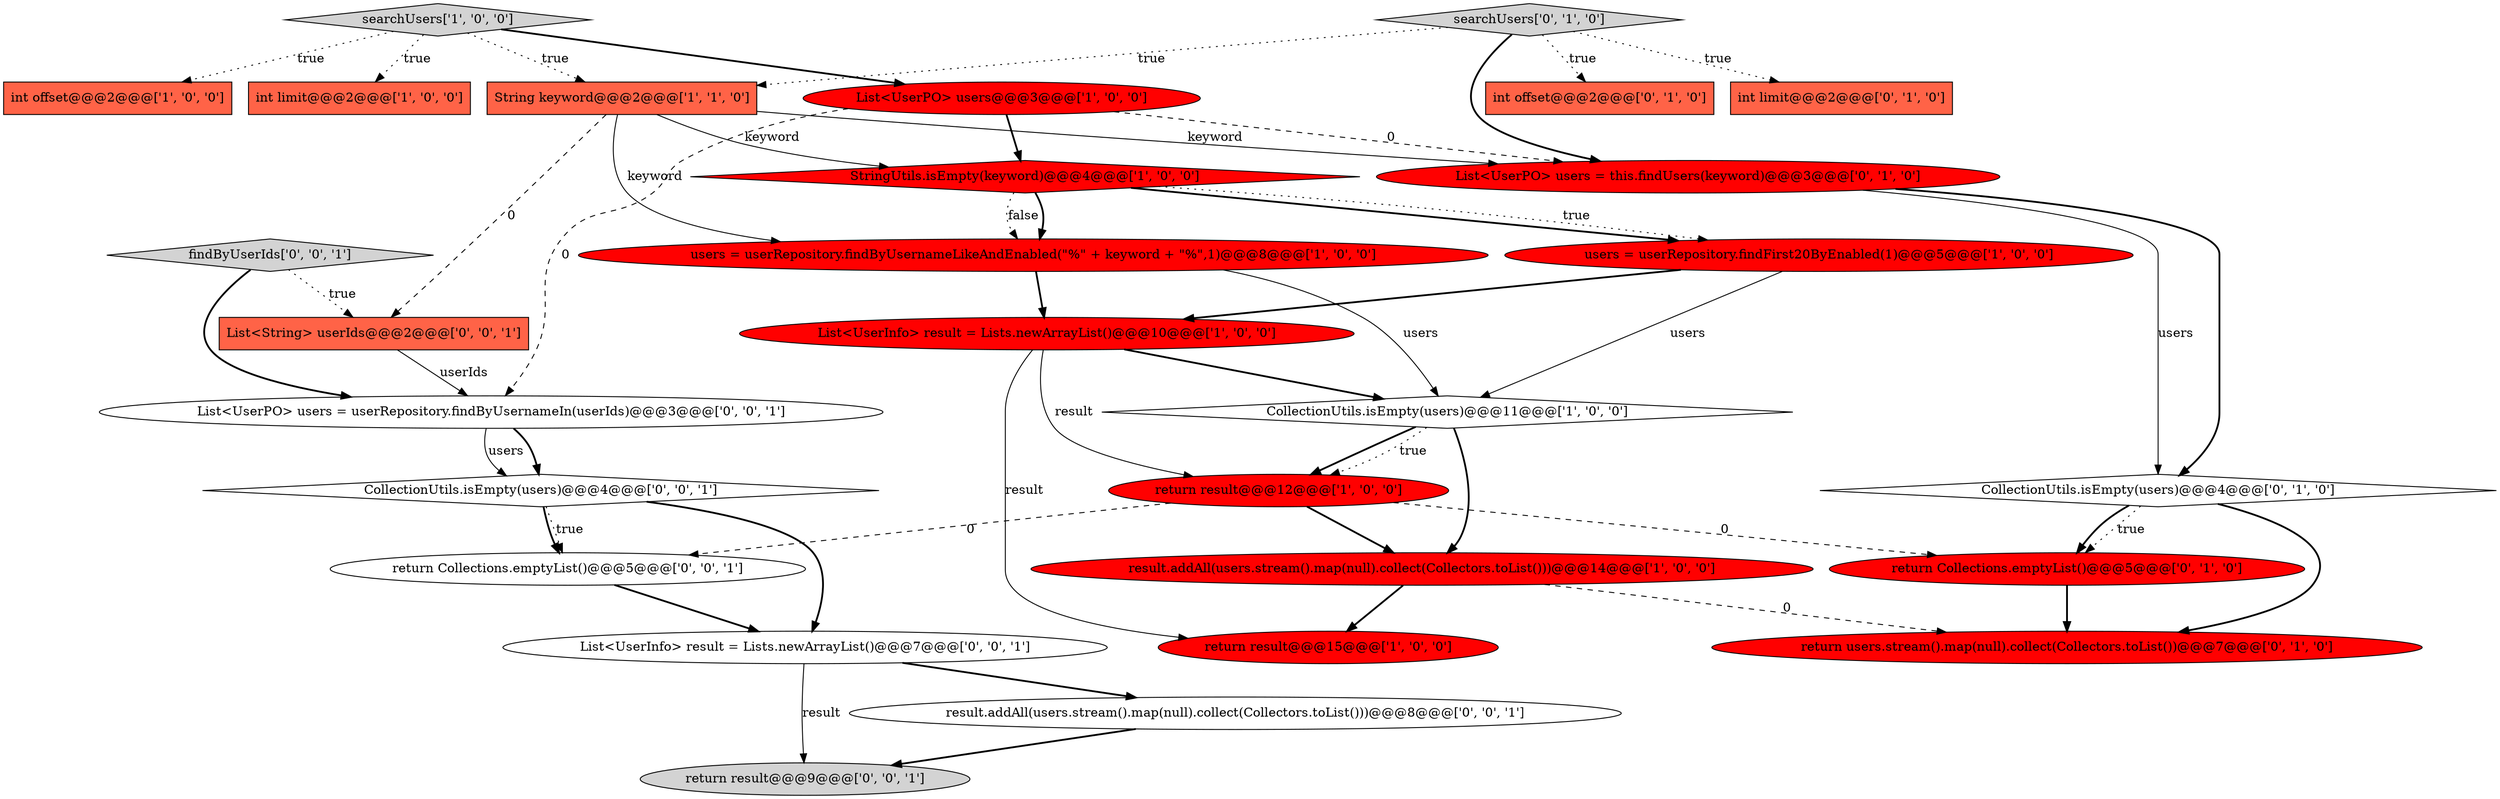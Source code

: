 digraph {
11 [style = filled, label = "users = userRepository.findFirst20ByEnabled(1)@@@5@@@['1', '0', '0']", fillcolor = red, shape = ellipse image = "AAA1AAABBB1BBB"];
9 [style = filled, label = "List<UserInfo> result = Lists.newArrayList()@@@10@@@['1', '0', '0']", fillcolor = red, shape = ellipse image = "AAA1AAABBB1BBB"];
26 [style = filled, label = "return Collections.emptyList()@@@5@@@['0', '0', '1']", fillcolor = white, shape = ellipse image = "AAA0AAABBB3BBB"];
25 [style = filled, label = "return result@@@9@@@['0', '0', '1']", fillcolor = lightgray, shape = ellipse image = "AAA0AAABBB3BBB"];
10 [style = filled, label = "CollectionUtils.isEmpty(users)@@@11@@@['1', '0', '0']", fillcolor = white, shape = diamond image = "AAA0AAABBB1BBB"];
21 [style = filled, label = "List<UserInfo> result = Lists.newArrayList()@@@7@@@['0', '0', '1']", fillcolor = white, shape = ellipse image = "AAA0AAABBB3BBB"];
22 [style = filled, label = "List<UserPO> users = userRepository.findByUsernameIn(userIds)@@@3@@@['0', '0', '1']", fillcolor = white, shape = ellipse image = "AAA0AAABBB3BBB"];
2 [style = filled, label = "result.addAll(users.stream().map(null).collect(Collectors.toList()))@@@14@@@['1', '0', '0']", fillcolor = red, shape = ellipse image = "AAA1AAABBB1BBB"];
5 [style = filled, label = "return result@@@15@@@['1', '0', '0']", fillcolor = red, shape = ellipse image = "AAA1AAABBB1BBB"];
1 [style = filled, label = "int offset@@@2@@@['1', '0', '0']", fillcolor = tomato, shape = box image = "AAA0AAABBB1BBB"];
3 [style = filled, label = "List<UserPO> users@@@3@@@['1', '0', '0']", fillcolor = red, shape = ellipse image = "AAA1AAABBB1BBB"];
12 [style = filled, label = "users = userRepository.findByUsernameLikeAndEnabled(\"%\" + keyword + \"%\",1)@@@8@@@['1', '0', '0']", fillcolor = red, shape = ellipse image = "AAA1AAABBB1BBB"];
8 [style = filled, label = "String keyword@@@2@@@['1', '1', '0']", fillcolor = tomato, shape = box image = "AAA0AAABBB1BBB"];
0 [style = filled, label = "searchUsers['1', '0', '0']", fillcolor = lightgray, shape = diamond image = "AAA0AAABBB1BBB"];
24 [style = filled, label = "CollectionUtils.isEmpty(users)@@@4@@@['0', '0', '1']", fillcolor = white, shape = diamond image = "AAA0AAABBB3BBB"];
20 [style = filled, label = "findByUserIds['0', '0', '1']", fillcolor = lightgray, shape = diamond image = "AAA0AAABBB3BBB"];
7 [style = filled, label = "StringUtils.isEmpty(keyword)@@@4@@@['1', '0', '0']", fillcolor = red, shape = diamond image = "AAA1AAABBB1BBB"];
19 [style = filled, label = "int offset@@@2@@@['0', '1', '0']", fillcolor = tomato, shape = box image = "AAA0AAABBB2BBB"];
6 [style = filled, label = "int limit@@@2@@@['1', '0', '0']", fillcolor = tomato, shape = box image = "AAA0AAABBB1BBB"];
27 [style = filled, label = "List<String> userIds@@@2@@@['0', '0', '1']", fillcolor = tomato, shape = box image = "AAA0AAABBB3BBB"];
13 [style = filled, label = "int limit@@@2@@@['0', '1', '0']", fillcolor = tomato, shape = box image = "AAA0AAABBB2BBB"];
14 [style = filled, label = "searchUsers['0', '1', '0']", fillcolor = lightgray, shape = diamond image = "AAA0AAABBB2BBB"];
17 [style = filled, label = "return Collections.emptyList()@@@5@@@['0', '1', '0']", fillcolor = red, shape = ellipse image = "AAA1AAABBB2BBB"];
16 [style = filled, label = "CollectionUtils.isEmpty(users)@@@4@@@['0', '1', '0']", fillcolor = white, shape = diamond image = "AAA0AAABBB2BBB"];
4 [style = filled, label = "return result@@@12@@@['1', '0', '0']", fillcolor = red, shape = ellipse image = "AAA1AAABBB1BBB"];
23 [style = filled, label = "result.addAll(users.stream().map(null).collect(Collectors.toList()))@@@8@@@['0', '0', '1']", fillcolor = white, shape = ellipse image = "AAA0AAABBB3BBB"];
15 [style = filled, label = "List<UserPO> users = this.findUsers(keyword)@@@3@@@['0', '1', '0']", fillcolor = red, shape = ellipse image = "AAA1AAABBB2BBB"];
18 [style = filled, label = "return users.stream().map(null).collect(Collectors.toList())@@@7@@@['0', '1', '0']", fillcolor = red, shape = ellipse image = "AAA1AAABBB2BBB"];
0->3 [style = bold, label=""];
23->25 [style = bold, label=""];
7->11 [style = bold, label=""];
21->25 [style = solid, label="result"];
16->18 [style = bold, label=""];
14->19 [style = dotted, label="true"];
4->17 [style = dashed, label="0"];
7->12 [style = bold, label=""];
7->12 [style = dotted, label="false"];
16->17 [style = dotted, label="true"];
15->16 [style = solid, label="users"];
8->12 [style = solid, label="keyword"];
20->27 [style = dotted, label="true"];
3->22 [style = dashed, label="0"];
4->2 [style = bold, label=""];
16->17 [style = bold, label=""];
9->10 [style = bold, label=""];
4->26 [style = dashed, label="0"];
12->10 [style = solid, label="users"];
8->7 [style = solid, label="keyword"];
11->9 [style = bold, label=""];
12->9 [style = bold, label=""];
15->16 [style = bold, label=""];
0->6 [style = dotted, label="true"];
9->4 [style = solid, label="result"];
8->15 [style = solid, label="keyword"];
14->13 [style = dotted, label="true"];
20->22 [style = bold, label=""];
26->21 [style = bold, label=""];
0->8 [style = dotted, label="true"];
24->26 [style = bold, label=""];
7->11 [style = dotted, label="true"];
3->7 [style = bold, label=""];
24->21 [style = bold, label=""];
24->26 [style = dotted, label="true"];
17->18 [style = bold, label=""];
0->1 [style = dotted, label="true"];
14->8 [style = dotted, label="true"];
10->4 [style = bold, label=""];
11->10 [style = solid, label="users"];
3->15 [style = dashed, label="0"];
2->18 [style = dashed, label="0"];
8->27 [style = dashed, label="0"];
27->22 [style = solid, label="userIds"];
10->2 [style = bold, label=""];
14->15 [style = bold, label=""];
22->24 [style = bold, label=""];
10->4 [style = dotted, label="true"];
9->5 [style = solid, label="result"];
22->24 [style = solid, label="users"];
2->5 [style = bold, label=""];
21->23 [style = bold, label=""];
}
